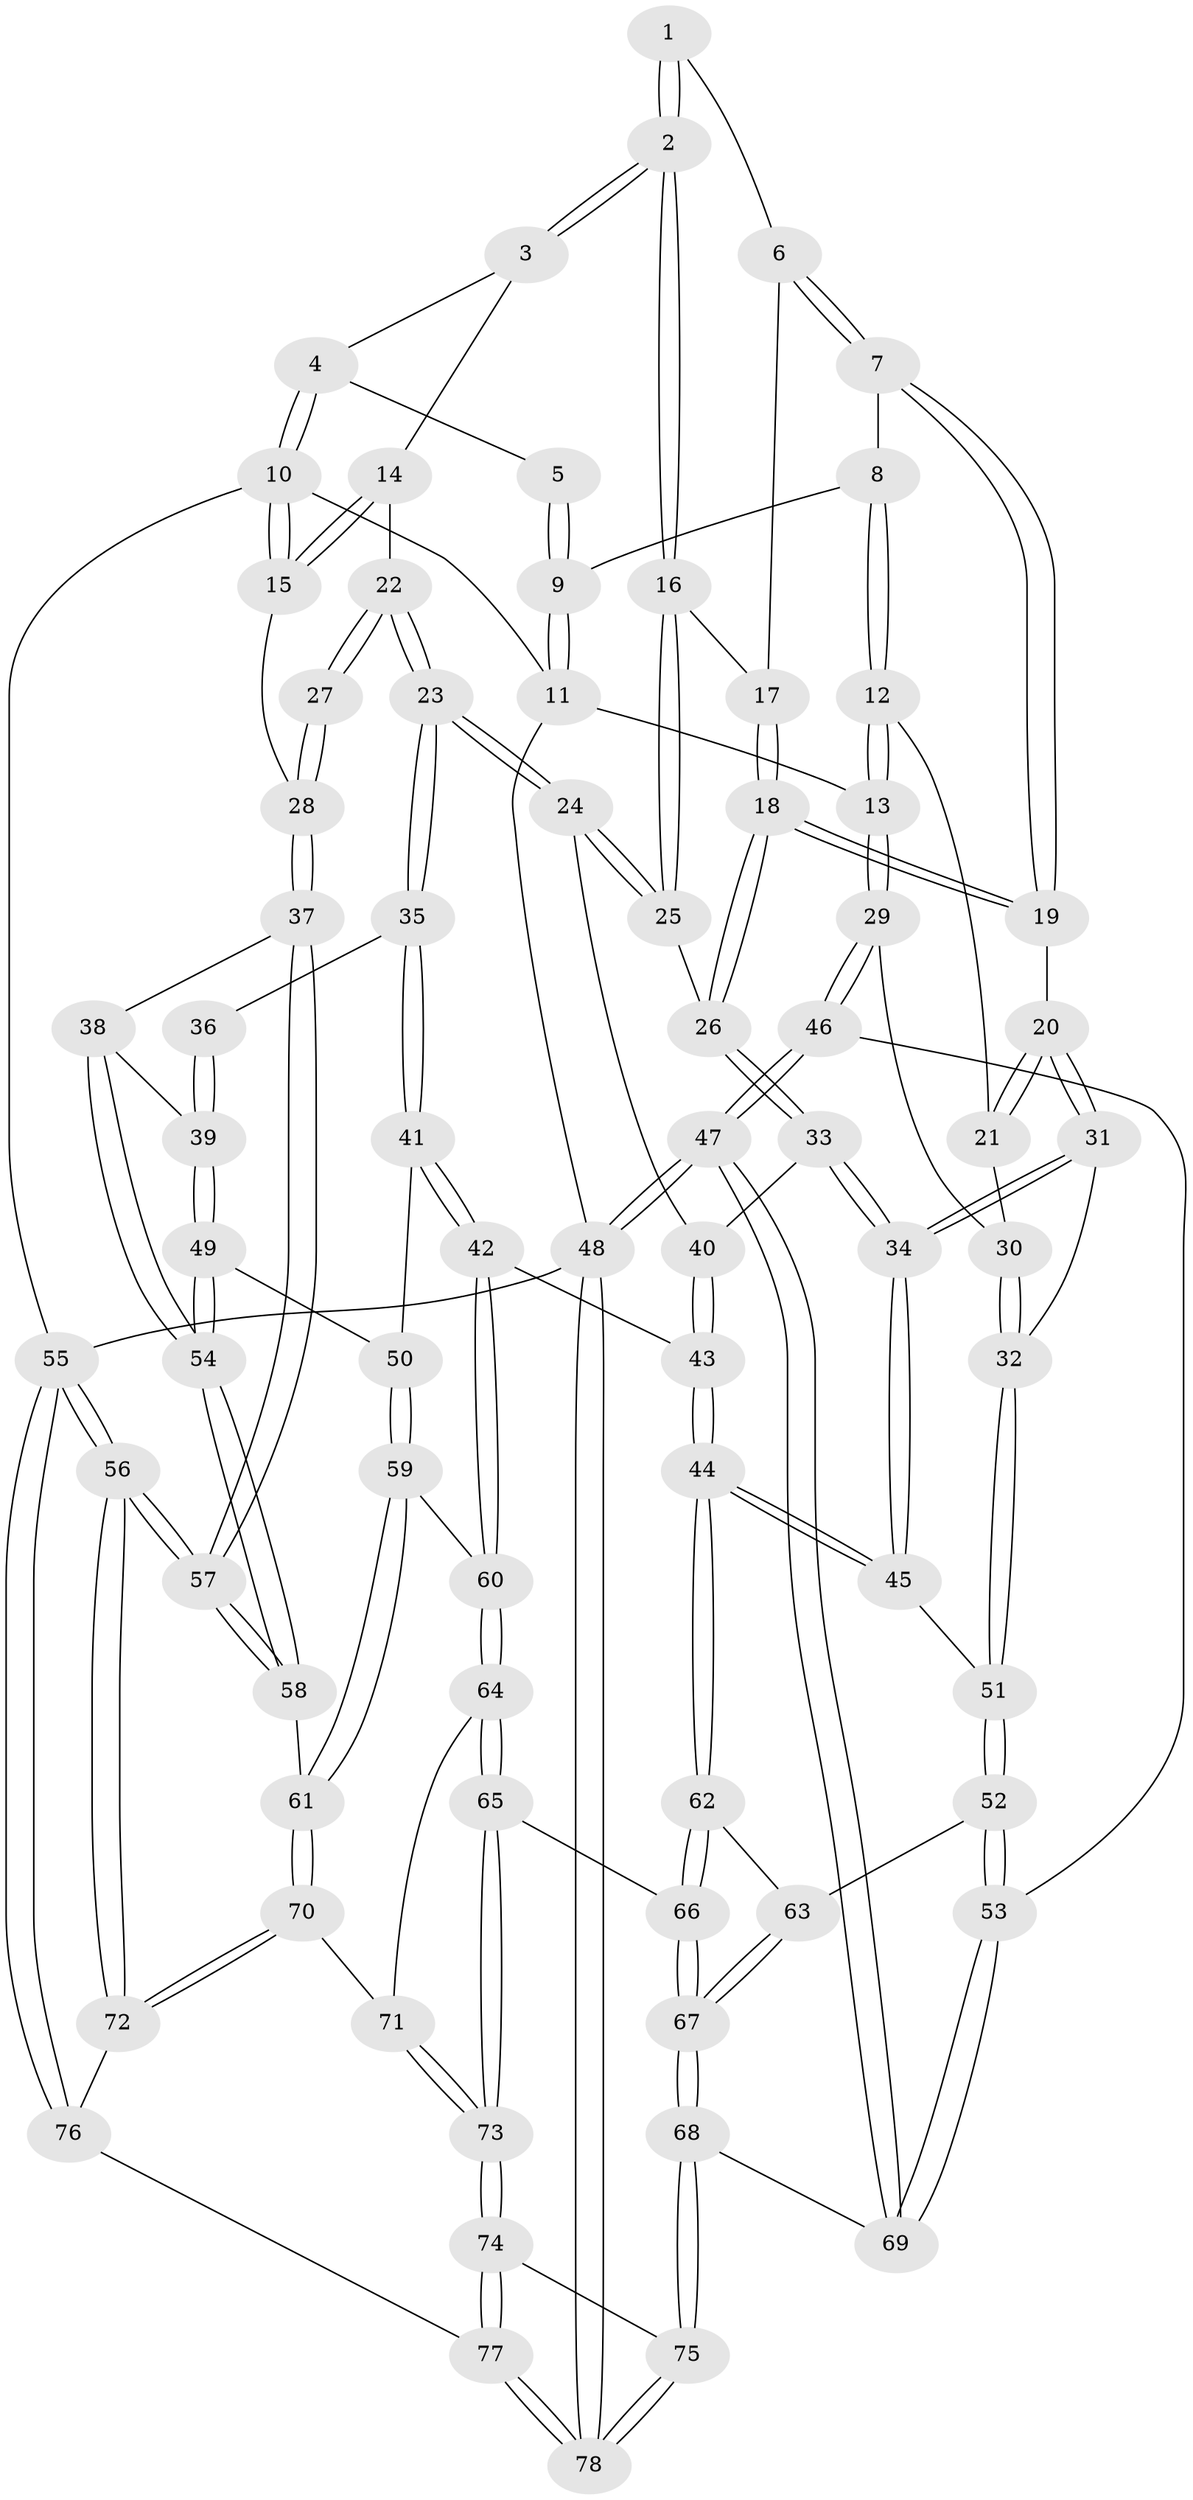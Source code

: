 // coarse degree distribution, {3: 0.375, 4: 0.5, 5: 0.125}
// Generated by graph-tools (version 1.1) at 2025/38/03/04/25 23:38:26]
// undirected, 78 vertices, 192 edges
graph export_dot {
  node [color=gray90,style=filled];
  1 [pos="+0.4396545176445213+0"];
  2 [pos="+0.5439960980371671+0.12135256873394829"];
  3 [pos="+0.7667626264005641+0"];
  4 [pos="+0.7601855335371082+0"];
  5 [pos="+0.4168523945722797+0"];
  6 [pos="+0.394464381960368+0.11547462305643205"];
  7 [pos="+0.3540835669789364+0.12611512175902115"];
  8 [pos="+0.3109309234412257+0.10549079342927067"];
  9 [pos="+0.1229725529361551+0"];
  10 [pos="+1+0"];
  11 [pos="+0+0"];
  12 [pos="+0.24652984063830713+0.1566441054244274"];
  13 [pos="+0+0"];
  14 [pos="+0.7856828016617536+0.019333294790612545"];
  15 [pos="+1+0.10676972747488717"];
  16 [pos="+0.5368777390898614+0.13986218421211452"];
  17 [pos="+0.40039391901682814+0.11817138178310053"];
  18 [pos="+0.431760794048193+0.26095587877290277"];
  19 [pos="+0.3399157719543765+0.24554818573691972"];
  20 [pos="+0.3311969097510654+0.2504581663489005"];
  21 [pos="+0.23378375815150496+0.20473022825729398"];
  22 [pos="+0.7988068823675328+0.0964608673536819"];
  23 [pos="+0.7373389714599639+0.27636672589558375"];
  24 [pos="+0.6829168478670675+0.26637186563653065"];
  25 [pos="+0.5472953298263616+0.1973758408111645"];
  26 [pos="+0.4679759150202966+0.2767608454812576"];
  27 [pos="+1+0.20900107863294012"];
  28 [pos="+1+0.24494198938772827"];
  29 [pos="+0+0.011176264017617493"];
  30 [pos="+0.18747133995776138+0.22905611905582302"];
  31 [pos="+0.29662845371179664+0.34209380364510455"];
  32 [pos="+0.19745972434123296+0.38648581674396726"];
  33 [pos="+0.46925906996384814+0.31861195039774803"];
  34 [pos="+0.45128574041959324+0.421301747488766"];
  35 [pos="+0.739430021622274+0.2804977118102068"];
  36 [pos="+0.8619302855346098+0.2789745727424241"];
  37 [pos="+1+0.3301557153160056"];
  38 [pos="+1+0.387999361933919"];
  39 [pos="+0.999425121132167+0.3890702357487411"];
  40 [pos="+0.5932590369203711+0.3333748193792118"];
  41 [pos="+0.7608050988695367+0.44227843459821137"];
  42 [pos="+0.5219759898365337+0.5030758597837423"];
  43 [pos="+0.5205874983677551+0.5025754826707458"];
  44 [pos="+0.4770054901047402+0.49464403602213436"];
  45 [pos="+0.46780743571547856+0.47504255865607503"];
  46 [pos="+0+0.4561197971435583"];
  47 [pos="+0+0.881097021164929"];
  48 [pos="+0+1"];
  49 [pos="+0.7714652970191503+0.44853129212553056"];
  50 [pos="+0.7660953384553969+0.44717852570079814"];
  51 [pos="+0.178654310401008+0.41233991987442975"];
  52 [pos="+0.10089753794447927+0.4907084993164421"];
  53 [pos="+0.041688639181321444+0.49045233612614025"];
  54 [pos="+0.9199777907057085+0.5917531249296066"];
  55 [pos="+1+1"];
  56 [pos="+1+1"];
  57 [pos="+1+0.8498427072170329"];
  58 [pos="+0.9514860804277566+0.6501958112846331"];
  59 [pos="+0.7485672116566355+0.5486969305428553"];
  60 [pos="+0.5933433456067371+0.6450291099283166"];
  61 [pos="+0.7545692000403103+0.699341592655943"];
  62 [pos="+0.3541416807235786+0.6128151088762366"];
  63 [pos="+0.11677687468841337+0.5032017790593438"];
  64 [pos="+0.6058906475735718+0.6935061220711487"];
  65 [pos="+0.41307954017389115+0.7365616278705697"];
  66 [pos="+0.3581694826334407+0.6784685227309252"];
  67 [pos="+0.20187867649082697+0.8079122637765984"];
  68 [pos="+0.19639513752595764+0.817565680628245"];
  69 [pos="+0.09175363607593212+0.7759877756895052"];
  70 [pos="+0.7067307378844663+0.761514825848912"];
  71 [pos="+0.6275228659506947+0.7152850519112885"];
  72 [pos="+0.709713200081774+0.7752344870180569"];
  73 [pos="+0.45088870439002915+0.8760003897873427"];
  74 [pos="+0.4526861578059905+0.9235385793955535"];
  75 [pos="+0.20412746522418637+0.8838840353916043"];
  76 [pos="+0.605270483074998+1"];
  77 [pos="+0.5768064095279608+1"];
  78 [pos="+0+1"];
  1 -- 2;
  1 -- 2;
  1 -- 6;
  2 -- 3;
  2 -- 3;
  2 -- 16;
  2 -- 16;
  3 -- 4;
  3 -- 14;
  4 -- 5;
  4 -- 10;
  4 -- 10;
  5 -- 9;
  5 -- 9;
  6 -- 7;
  6 -- 7;
  6 -- 17;
  7 -- 8;
  7 -- 19;
  7 -- 19;
  8 -- 9;
  8 -- 12;
  8 -- 12;
  9 -- 11;
  9 -- 11;
  10 -- 11;
  10 -- 15;
  10 -- 15;
  10 -- 55;
  11 -- 13;
  11 -- 48;
  12 -- 13;
  12 -- 13;
  12 -- 21;
  13 -- 29;
  13 -- 29;
  14 -- 15;
  14 -- 15;
  14 -- 22;
  15 -- 28;
  16 -- 17;
  16 -- 25;
  16 -- 25;
  17 -- 18;
  17 -- 18;
  18 -- 19;
  18 -- 19;
  18 -- 26;
  18 -- 26;
  19 -- 20;
  20 -- 21;
  20 -- 21;
  20 -- 31;
  20 -- 31;
  21 -- 30;
  22 -- 23;
  22 -- 23;
  22 -- 27;
  22 -- 27;
  23 -- 24;
  23 -- 24;
  23 -- 35;
  23 -- 35;
  24 -- 25;
  24 -- 25;
  24 -- 40;
  25 -- 26;
  26 -- 33;
  26 -- 33;
  27 -- 28;
  27 -- 28;
  28 -- 37;
  28 -- 37;
  29 -- 30;
  29 -- 46;
  29 -- 46;
  30 -- 32;
  30 -- 32;
  31 -- 32;
  31 -- 34;
  31 -- 34;
  32 -- 51;
  32 -- 51;
  33 -- 34;
  33 -- 34;
  33 -- 40;
  34 -- 45;
  34 -- 45;
  35 -- 36;
  35 -- 41;
  35 -- 41;
  36 -- 39;
  36 -- 39;
  37 -- 38;
  37 -- 57;
  37 -- 57;
  38 -- 39;
  38 -- 54;
  38 -- 54;
  39 -- 49;
  39 -- 49;
  40 -- 43;
  40 -- 43;
  41 -- 42;
  41 -- 42;
  41 -- 50;
  42 -- 43;
  42 -- 60;
  42 -- 60;
  43 -- 44;
  43 -- 44;
  44 -- 45;
  44 -- 45;
  44 -- 62;
  44 -- 62;
  45 -- 51;
  46 -- 47;
  46 -- 47;
  46 -- 53;
  47 -- 48;
  47 -- 48;
  47 -- 69;
  47 -- 69;
  48 -- 78;
  48 -- 78;
  48 -- 55;
  49 -- 50;
  49 -- 54;
  49 -- 54;
  50 -- 59;
  50 -- 59;
  51 -- 52;
  51 -- 52;
  52 -- 53;
  52 -- 53;
  52 -- 63;
  53 -- 69;
  53 -- 69;
  54 -- 58;
  54 -- 58;
  55 -- 56;
  55 -- 56;
  55 -- 76;
  55 -- 76;
  56 -- 57;
  56 -- 57;
  56 -- 72;
  56 -- 72;
  57 -- 58;
  57 -- 58;
  58 -- 61;
  59 -- 60;
  59 -- 61;
  59 -- 61;
  60 -- 64;
  60 -- 64;
  61 -- 70;
  61 -- 70;
  62 -- 63;
  62 -- 66;
  62 -- 66;
  63 -- 67;
  63 -- 67;
  64 -- 65;
  64 -- 65;
  64 -- 71;
  65 -- 66;
  65 -- 73;
  65 -- 73;
  66 -- 67;
  66 -- 67;
  67 -- 68;
  67 -- 68;
  68 -- 69;
  68 -- 75;
  68 -- 75;
  70 -- 71;
  70 -- 72;
  70 -- 72;
  71 -- 73;
  71 -- 73;
  72 -- 76;
  73 -- 74;
  73 -- 74;
  74 -- 75;
  74 -- 77;
  74 -- 77;
  75 -- 78;
  75 -- 78;
  76 -- 77;
  77 -- 78;
  77 -- 78;
}
